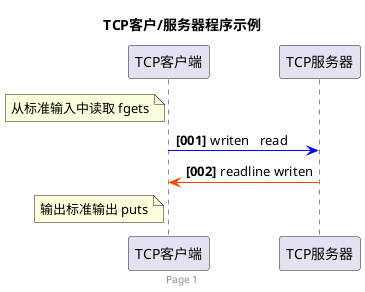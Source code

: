@startuml simple_tcp_srv_cli
title TCP客户/服务器程序示例
footer Page %page%

autonumber  1 1 "<b>[000]"
note left of TCP客户端
从标准输入中读取 fgets
end note
TCP客户端 -[#blue]> TCP服务器 : writen   read

TCP服务器 -[#OrangeRed]> TCP客户端 : readline writen

note left of TCP客户端
输出标准输出 puts
end note

@enduml 
